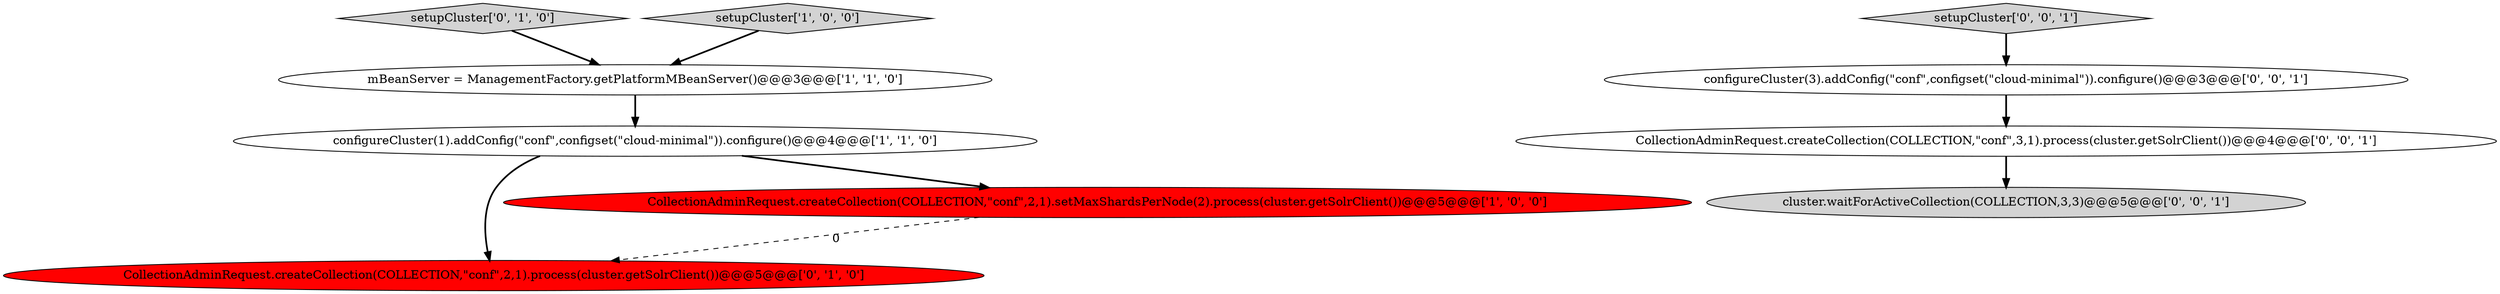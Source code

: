 digraph {
4 [style = filled, label = "setupCluster['0', '1', '0']", fillcolor = lightgray, shape = diamond image = "AAA0AAABBB2BBB"];
5 [style = filled, label = "CollectionAdminRequest.createCollection(COLLECTION,\"conf\",2,1).process(cluster.getSolrClient())@@@5@@@['0', '1', '0']", fillcolor = red, shape = ellipse image = "AAA1AAABBB2BBB"];
6 [style = filled, label = "CollectionAdminRequest.createCollection(COLLECTION,\"conf\",3,1).process(cluster.getSolrClient())@@@4@@@['0', '0', '1']", fillcolor = white, shape = ellipse image = "AAA0AAABBB3BBB"];
1 [style = filled, label = "mBeanServer = ManagementFactory.getPlatformMBeanServer()@@@3@@@['1', '1', '0']", fillcolor = white, shape = ellipse image = "AAA0AAABBB1BBB"];
3 [style = filled, label = "CollectionAdminRequest.createCollection(COLLECTION,\"conf\",2,1).setMaxShardsPerNode(2).process(cluster.getSolrClient())@@@5@@@['1', '0', '0']", fillcolor = red, shape = ellipse image = "AAA1AAABBB1BBB"];
8 [style = filled, label = "configureCluster(3).addConfig(\"conf\",configset(\"cloud-minimal\")).configure()@@@3@@@['0', '0', '1']", fillcolor = white, shape = ellipse image = "AAA0AAABBB3BBB"];
7 [style = filled, label = "setupCluster['0', '0', '1']", fillcolor = lightgray, shape = diamond image = "AAA0AAABBB3BBB"];
9 [style = filled, label = "cluster.waitForActiveCollection(COLLECTION,3,3)@@@5@@@['0', '0', '1']", fillcolor = lightgray, shape = ellipse image = "AAA0AAABBB3BBB"];
2 [style = filled, label = "configureCluster(1).addConfig(\"conf\",configset(\"cloud-minimal\")).configure()@@@4@@@['1', '1', '0']", fillcolor = white, shape = ellipse image = "AAA0AAABBB1BBB"];
0 [style = filled, label = "setupCluster['1', '0', '0']", fillcolor = lightgray, shape = diamond image = "AAA0AAABBB1BBB"];
3->5 [style = dashed, label="0"];
4->1 [style = bold, label=""];
1->2 [style = bold, label=""];
8->6 [style = bold, label=""];
6->9 [style = bold, label=""];
7->8 [style = bold, label=""];
0->1 [style = bold, label=""];
2->3 [style = bold, label=""];
2->5 [style = bold, label=""];
}
